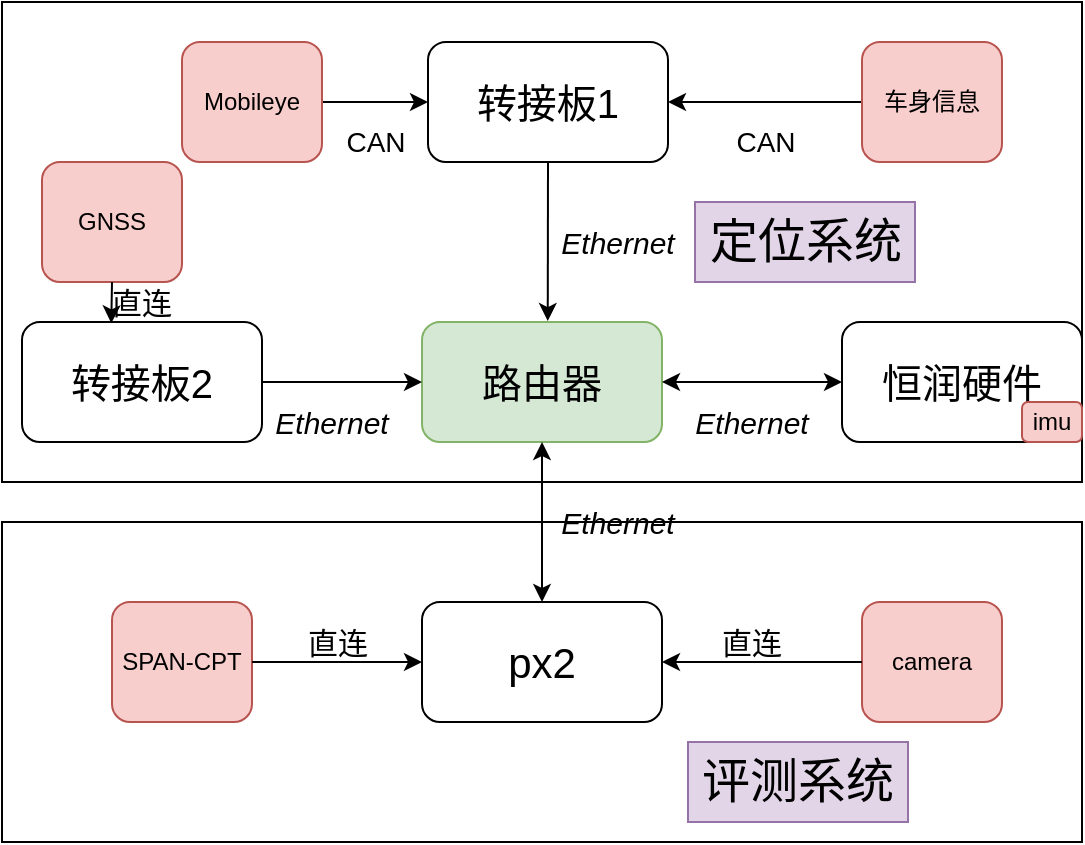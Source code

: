 <mxfile version="10.6.7" type="github"><diagram id="Wk74kEMtHISoScYsqJLL" name="Page-1"><mxGraphModel dx="988" dy="540" grid="1" gridSize="10" guides="1" tooltips="1" connect="1" arrows="1" fold="1" page="1" pageScale="1" pageWidth="827" pageHeight="1169" math="0" shadow="0"><root><mxCell id="0"/><mxCell id="1" parent="0"/><mxCell id="HKLBdIdV998N-pjtqKQZ-14" value="" style="rounded=0;whiteSpace=wrap;html=1;strokeWidth=1;" vertex="1" parent="1"><mxGeometry x="80" y="60" width="540" height="240" as="geometry"/></mxCell><mxCell id="HKLBdIdV998N-pjtqKQZ-8" value="" style="rounded=0;whiteSpace=wrap;html=1;strokeWidth=1;" vertex="1" parent="1"><mxGeometry x="80" y="320" width="540" height="160" as="geometry"/></mxCell><mxCell id="wm46AVBpIbckQWWRErPG-2" value="&lt;font style=&quot;font-size: 20px&quot;&gt;路由器&lt;/font&gt;" style="rounded=1;whiteSpace=wrap;html=1;fillColor=#d5e8d4;strokeColor=#82b366;" parent="1" vertex="1"><mxGeometry x="290" y="220" width="120" height="60" as="geometry"/></mxCell><mxCell id="wm46AVBpIbckQWWRErPG-3" value="&lt;font style=&quot;font-size: 21px&quot;&gt;px2&lt;/font&gt;" style="rounded=1;whiteSpace=wrap;html=1;" parent="1" vertex="1"><mxGeometry x="290" y="360" width="120" height="60" as="geometry"/></mxCell><mxCell id="wm46AVBpIbckQWWRErPG-5" value="camera" style="rounded=1;whiteSpace=wrap;html=1;fillColor=#f8cecc;strokeColor=#b85450;" parent="1" vertex="1"><mxGeometry x="510" y="360" width="70" height="60" as="geometry"/></mxCell><mxCell id="wm46AVBpIbckQWWRErPG-7" value="" style="endArrow=classic;startArrow=classic;html=1;exitX=0.5;exitY=0;exitDx=0;exitDy=0;entryX=0.5;entryY=1;entryDx=0;entryDy=0;" parent="1" source="wm46AVBpIbckQWWRErPG-3" target="wm46AVBpIbckQWWRErPG-2" edge="1"><mxGeometry width="50" height="50" relative="1" as="geometry"><mxPoint x="320" y="330" as="sourcePoint"/><mxPoint x="370" y="280" as="targetPoint"/></mxGeometry></mxCell><mxCell id="wm46AVBpIbckQWWRErPG-8" value="" style="endArrow=classic;html=1;exitX=0;exitY=0.5;exitDx=0;exitDy=0;entryX=1;entryY=0.5;entryDx=0;entryDy=0;" parent="1" source="wm46AVBpIbckQWWRErPG-5" target="wm46AVBpIbckQWWRErPG-3" edge="1"><mxGeometry width="50" height="50" relative="1" as="geometry"><mxPoint x="290" y="490" as="sourcePoint"/><mxPoint x="340" y="440" as="targetPoint"/></mxGeometry></mxCell><mxCell id="wm46AVBpIbckQWWRErPG-9" value="&lt;font style=&quot;font-size: 20px&quot;&gt;恒润硬件&lt;/font&gt;" style="rounded=1;whiteSpace=wrap;html=1;" parent="1" vertex="1"><mxGeometry x="500" y="220" width="120" height="60" as="geometry"/></mxCell><mxCell id="wm46AVBpIbckQWWRErPG-10" value="imu" style="rounded=1;whiteSpace=wrap;html=1;fillColor=#f8cecc;strokeColor=#b85450;" parent="1" vertex="1"><mxGeometry x="590" y="260" width="30" height="20" as="geometry"/></mxCell><mxCell id="wm46AVBpIbckQWWRErPG-11" value="" style="endArrow=classic;startArrow=classic;html=1;exitX=0;exitY=0.5;exitDx=0;exitDy=0;entryX=1;entryY=0.5;entryDx=0;entryDy=0;" parent="1" source="wm46AVBpIbckQWWRErPG-9" target="wm46AVBpIbckQWWRErPG-2" edge="1"><mxGeometry width="50" height="50" relative="1" as="geometry"><mxPoint x="680" y="160" as="sourcePoint"/><mxPoint x="680" y="80" as="targetPoint"/></mxGeometry></mxCell><mxCell id="wm46AVBpIbckQWWRErPG-12" value="&lt;font style=&quot;font-size: 20px&quot;&gt;转接板1&lt;/font&gt;" style="rounded=1;whiteSpace=wrap;html=1;" parent="1" vertex="1"><mxGeometry x="293" y="80" width="120" height="60" as="geometry"/></mxCell><mxCell id="HKLBdIdV998N-pjtqKQZ-11" style="edgeStyle=orthogonalEdgeStyle;rounded=0;orthogonalLoop=1;jettySize=auto;html=1;entryX=1;entryY=0.5;entryDx=0;entryDy=0;" edge="1" parent="1" source="wm46AVBpIbckQWWRErPG-14" target="wm46AVBpIbckQWWRErPG-12"><mxGeometry relative="1" as="geometry"/></mxCell><mxCell id="wm46AVBpIbckQWWRErPG-14" value="车身信息" style="rounded=1;whiteSpace=wrap;html=1;fillColor=#f8cecc;strokeColor=#b85450;" parent="1" vertex="1"><mxGeometry x="510" y="80" width="70" height="60" as="geometry"/></mxCell><mxCell id="HKLBdIdV998N-pjtqKQZ-10" style="edgeStyle=orthogonalEdgeStyle;rounded=0;orthogonalLoop=1;jettySize=auto;html=1;exitX=1;exitY=0.5;exitDx=0;exitDy=0;entryX=0;entryY=0.5;entryDx=0;entryDy=0;" edge="1" parent="1" source="wm46AVBpIbckQWWRErPG-15" target="wm46AVBpIbckQWWRErPG-12"><mxGeometry relative="1" as="geometry"/></mxCell><mxCell id="wm46AVBpIbckQWWRErPG-15" value="Mobileye" style="rounded=1;whiteSpace=wrap;html=1;fillColor=#f8cecc;strokeColor=#b85450;" parent="1" vertex="1"><mxGeometry x="170" y="80" width="70" height="60" as="geometry"/></mxCell><mxCell id="wm46AVBpIbckQWWRErPG-23" value="" style="endArrow=classic;html=1;exitX=0.5;exitY=1;exitDx=0;exitDy=0;entryX=0.524;entryY=-0.008;entryDx=0;entryDy=0;entryPerimeter=0;" parent="1" source="wm46AVBpIbckQWWRErPG-12" target="wm46AVBpIbckQWWRErPG-2" edge="1"><mxGeometry width="50" height="50" relative="1" as="geometry"><mxPoint x="140" y="490" as="sourcePoint"/><mxPoint x="190" y="440" as="targetPoint"/></mxGeometry></mxCell><mxCell id="wm46AVBpIbckQWWRErPG-24" value="&lt;font style=&quot;font-size: 14px&quot;&gt;CAN&lt;/font&gt;" style="text;html=1;strokeColor=none;fillColor=none;align=center;verticalAlign=middle;whiteSpace=wrap;rounded=0;strokeWidth=4;" parent="1" vertex="1"><mxGeometry x="246.5" y="120" width="40" height="20" as="geometry"/></mxCell><mxCell id="wm46AVBpIbckQWWRErPG-25" value="&lt;font size=&quot;1&quot;&gt;&lt;em style=&quot;font-size: 15px&quot;&gt;Ethernet&lt;/em&gt;&lt;/font&gt;" style="text;html=1;strokeColor=none;fillColor=none;align=center;verticalAlign=middle;whiteSpace=wrap;rounded=0;" parent="1" vertex="1"><mxGeometry x="353" y="160" width="70" height="40" as="geometry"/></mxCell><mxCell id="wm46AVBpIbckQWWRErPG-26" value="&lt;font size=&quot;1&quot;&gt;&lt;em style=&quot;font-size: 15px&quot;&gt;Ethernet&lt;/em&gt;&lt;/font&gt;" style="text;html=1;strokeColor=none;fillColor=none;align=center;verticalAlign=middle;whiteSpace=wrap;rounded=0;" parent="1" vertex="1"><mxGeometry x="353" y="300" width="70" height="40" as="geometry"/></mxCell><mxCell id="wm46AVBpIbckQWWRErPG-27" value="&lt;font size=&quot;1&quot;&gt;&lt;em style=&quot;font-size: 15px&quot;&gt;Ethernet&lt;/em&gt;&lt;/font&gt;" style="text;html=1;strokeColor=none;fillColor=none;align=center;verticalAlign=middle;whiteSpace=wrap;rounded=0;" parent="1" vertex="1"><mxGeometry x="420" y="250" width="70" height="40" as="geometry"/></mxCell><mxCell id="wm46AVBpIbckQWWRErPG-28" value="&lt;font style=&quot;font-size: 20px&quot;&gt;转接板2&lt;/font&gt;" style="rounded=1;whiteSpace=wrap;html=1;" parent="1" vertex="1"><mxGeometry x="90" y="220" width="120" height="60" as="geometry"/></mxCell><mxCell id="wm46AVBpIbckQWWRErPG-30" value="" style="endArrow=classic;html=1;entryX=0;entryY=0.5;entryDx=0;entryDy=0;exitX=1;exitY=0.5;exitDx=0;exitDy=0;" parent="1" source="wm46AVBpIbckQWWRErPG-28" target="wm46AVBpIbckQWWRErPG-2" edge="1"><mxGeometry width="50" height="50" relative="1" as="geometry"><mxPoint x="90" y="490" as="sourcePoint"/><mxPoint x="140" y="440" as="targetPoint"/></mxGeometry></mxCell><mxCell id="wm46AVBpIbckQWWRErPG-32" value="&lt;font size=&quot;1&quot;&gt;&lt;em style=&quot;font-size: 15px&quot;&gt;Ethernet&lt;/em&gt;&lt;/font&gt;" style="text;html=1;strokeColor=none;fillColor=none;align=center;verticalAlign=middle;whiteSpace=wrap;rounded=0;" parent="1" vertex="1"><mxGeometry x="210" y="250" width="70" height="40" as="geometry"/></mxCell><mxCell id="wm46AVBpIbckQWWRErPG-33" value="GNSS" style="rounded=1;whiteSpace=wrap;html=1;fillColor=#f8cecc;strokeColor=#b85450;" parent="1" vertex="1"><mxGeometry x="100" y="140" width="70" height="60" as="geometry"/></mxCell><mxCell id="wm46AVBpIbckQWWRErPG-36" value="&lt;font style=&quot;font-size: 15px&quot;&gt;直连&lt;/font&gt;" style="text;html=1;strokeColor=none;fillColor=none;align=center;verticalAlign=middle;whiteSpace=wrap;rounded=0;" parent="1" vertex="1"><mxGeometry x="130" y="200" width="40" height="20" as="geometry"/></mxCell><mxCell id="wm46AVBpIbckQWWRErPG-37" value="&lt;font style=&quot;font-size: 15px&quot;&gt;直连&lt;/font&gt;" style="text;html=1;strokeColor=none;fillColor=none;align=center;verticalAlign=middle;whiteSpace=wrap;rounded=0;" parent="1" vertex="1"><mxGeometry x="435" y="370" width="40" height="20" as="geometry"/></mxCell><mxCell id="HKLBdIdV998N-pjtqKQZ-1" value="SPAN-CPT" style="rounded=1;whiteSpace=wrap;html=1;fillColor=#f8cecc;strokeColor=#b85450;" vertex="1" parent="1"><mxGeometry x="135" y="360" width="70" height="60" as="geometry"/></mxCell><mxCell id="HKLBdIdV998N-pjtqKQZ-2" value="&lt;font style=&quot;font-size: 15px&quot;&gt;直连&lt;/font&gt;" style="text;html=1;strokeColor=none;fillColor=none;align=center;verticalAlign=middle;whiteSpace=wrap;rounded=0;" vertex="1" parent="1"><mxGeometry x="227.5" y="370" width="40" height="20" as="geometry"/></mxCell><mxCell id="HKLBdIdV998N-pjtqKQZ-9" value="&lt;font style=&quot;font-size: 24px&quot;&gt;评测系统&lt;/font&gt;" style="text;html=1;strokeColor=#9673a6;fillColor=#e1d5e7;align=center;verticalAlign=middle;whiteSpace=wrap;rounded=0;" vertex="1" parent="1"><mxGeometry x="423" y="430" width="110" height="40" as="geometry"/></mxCell><mxCell id="HKLBdIdV998N-pjtqKQZ-12" value="&lt;font style=&quot;font-size: 14px&quot;&gt;CAN&lt;/font&gt;" style="text;html=1;strokeColor=none;fillColor=none;align=center;verticalAlign=middle;whiteSpace=wrap;rounded=0;strokeWidth=4;" vertex="1" parent="1"><mxGeometry x="441.5" y="120" width="40" height="20" as="geometry"/></mxCell><mxCell id="HKLBdIdV998N-pjtqKQZ-15" value="&lt;font style=&quot;font-size: 24px&quot;&gt;定位系统&lt;/font&gt;" style="text;html=1;strokeColor=#9673a6;fillColor=#e1d5e7;align=center;verticalAlign=middle;whiteSpace=wrap;rounded=0;" vertex="1" parent="1"><mxGeometry x="426.5" y="160" width="110" height="40" as="geometry"/></mxCell><mxCell id="HKLBdIdV998N-pjtqKQZ-18" value="" style="endArrow=classic;html=1;exitX=0.5;exitY=1;exitDx=0;exitDy=0;entryX=0.372;entryY=0.011;entryDx=0;entryDy=0;entryPerimeter=0;" edge="1" parent="1" source="wm46AVBpIbckQWWRErPG-33" target="wm46AVBpIbckQWWRErPG-28"><mxGeometry width="50" height="50" relative="1" as="geometry"><mxPoint x="120" y="600" as="sourcePoint"/><mxPoint x="140" y="270" as="targetPoint"/></mxGeometry></mxCell><mxCell id="HKLBdIdV998N-pjtqKQZ-21" value="" style="endArrow=classic;html=1;entryX=0;entryY=0.5;entryDx=0;entryDy=0;exitX=1;exitY=0.5;exitDx=0;exitDy=0;" edge="1" parent="1" source="HKLBdIdV998N-pjtqKQZ-1" target="wm46AVBpIbckQWWRErPG-3"><mxGeometry width="50" height="50" relative="1" as="geometry"><mxPoint x="80" y="600" as="sourcePoint"/><mxPoint x="130" y="550" as="targetPoint"/></mxGeometry></mxCell></root></mxGraphModel></diagram></mxfile>